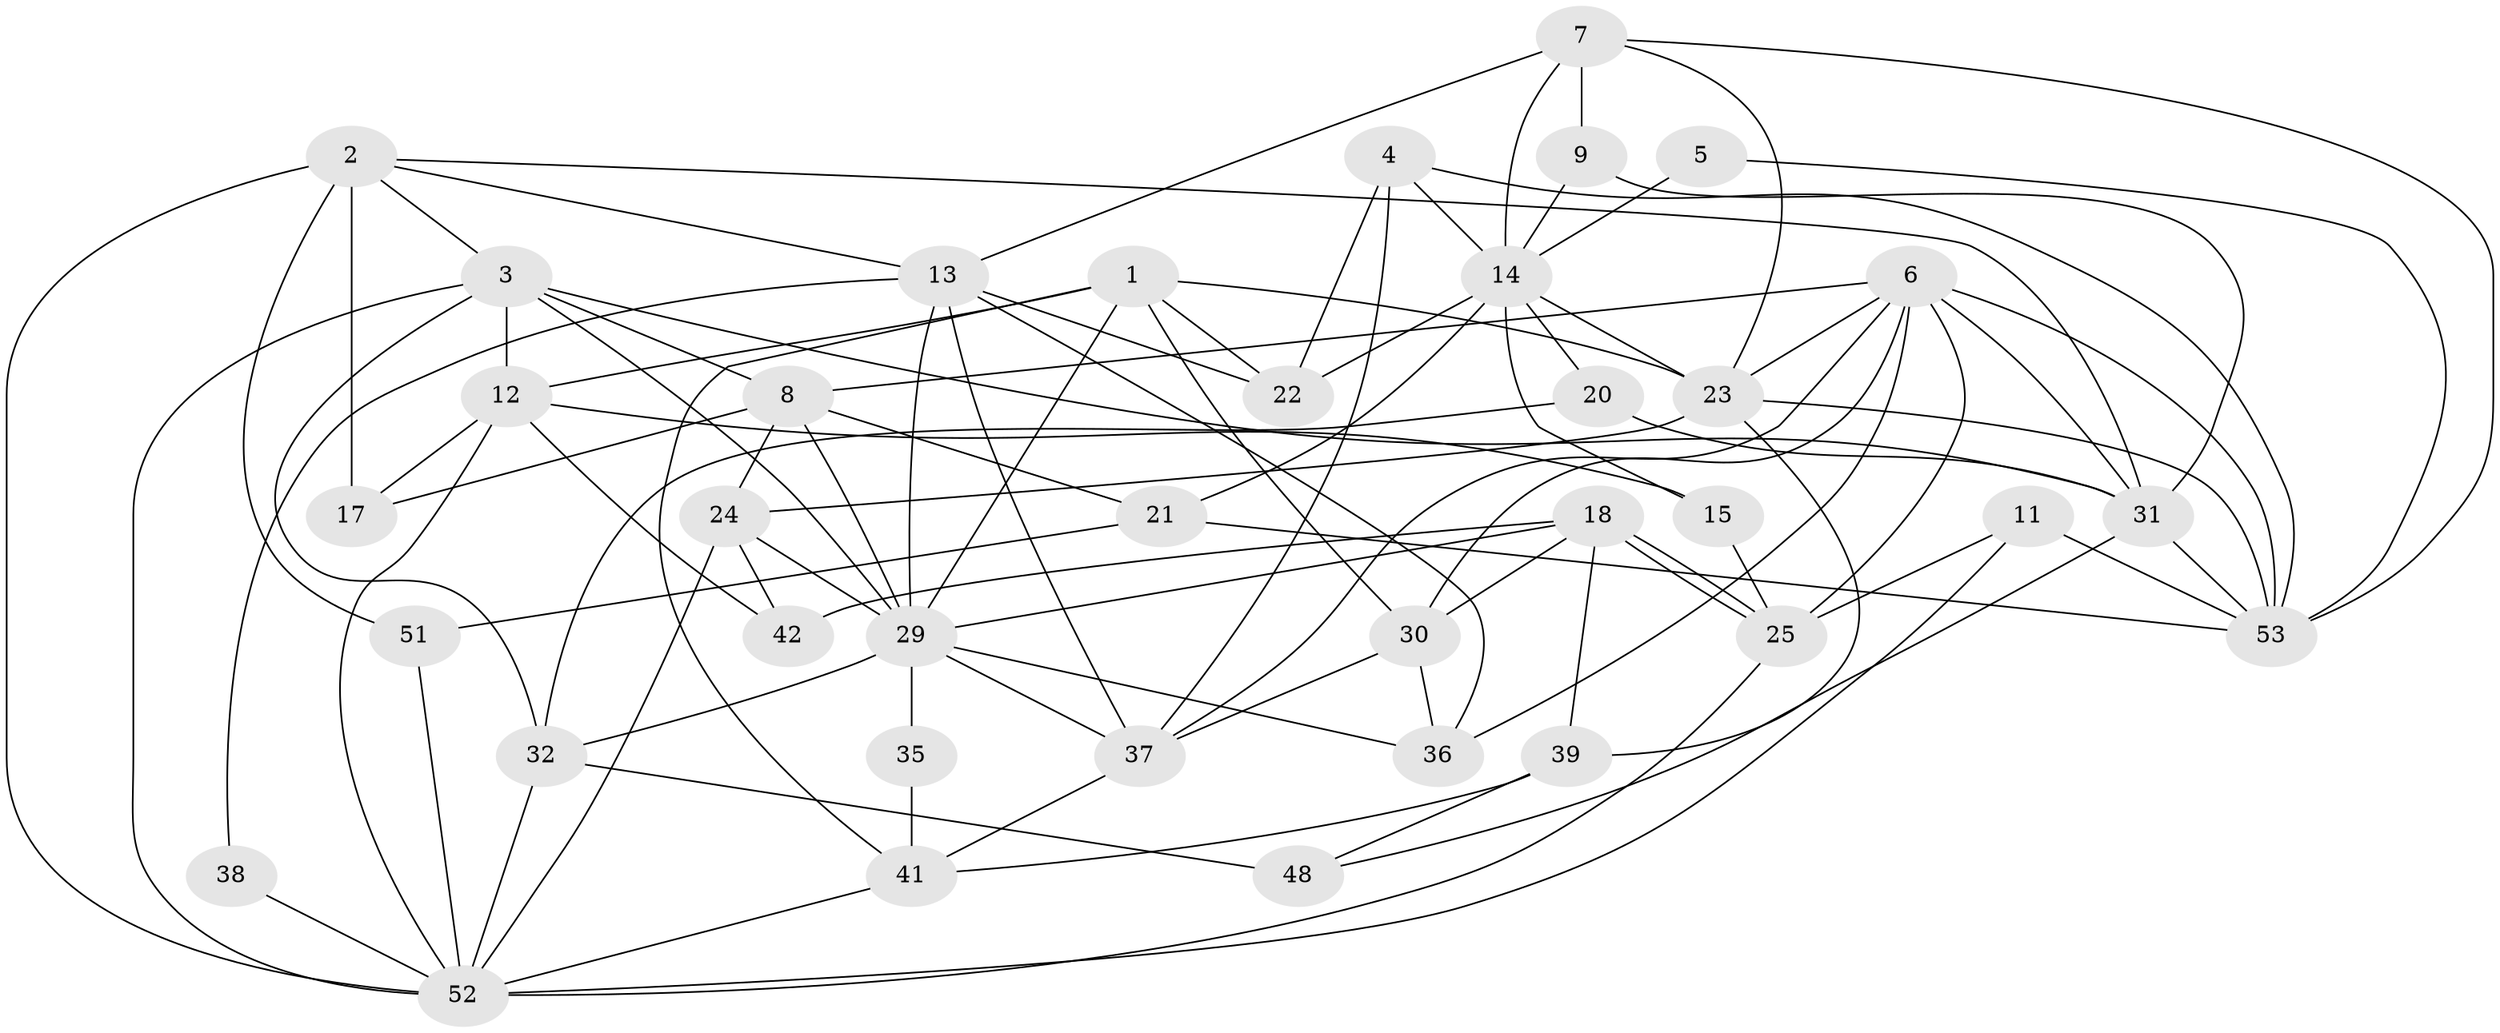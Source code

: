 // Generated by graph-tools (version 1.1) at 2025/52/02/27/25 19:52:01]
// undirected, 37 vertices, 95 edges
graph export_dot {
graph [start="1"]
  node [color=gray90,style=filled];
  1 [super="+28"];
  2 [super="+44"];
  3 [super="+19"];
  4;
  5;
  6 [super="+43"];
  7 [super="+10"];
  8 [super="+59"];
  9;
  11 [super="+46"];
  12 [super="+33"];
  13 [super="+26"];
  14 [super="+16"];
  15 [super="+34"];
  17;
  18 [super="+27"];
  20;
  21;
  22 [super="+55"];
  23 [super="+50"];
  24;
  25;
  29 [super="+40"];
  30 [super="+47"];
  31 [super="+49"];
  32 [super="+54"];
  35;
  36 [super="+56"];
  37 [super="+58"];
  38;
  39 [super="+45"];
  41;
  42 [super="+60"];
  48;
  51;
  52 [super="+61"];
  53 [super="+57"];
  1 -- 12;
  1 -- 22;
  1 -- 23;
  1 -- 41;
  1 -- 29;
  1 -- 30;
  2 -- 52;
  2 -- 17;
  2 -- 3;
  2 -- 51;
  2 -- 31;
  2 -- 13;
  3 -- 52;
  3 -- 8;
  3 -- 12;
  3 -- 31;
  3 -- 32;
  3 -- 29;
  4 -- 22;
  4 -- 14;
  4 -- 53;
  4 -- 37;
  5 -- 14;
  5 -- 53;
  6 -- 23;
  6 -- 37;
  6 -- 36;
  6 -- 8;
  6 -- 25;
  6 -- 30;
  6 -- 31;
  6 -- 53;
  7 -- 9;
  7 -- 53;
  7 -- 13;
  7 -- 14;
  7 -- 23;
  8 -- 24;
  8 -- 17;
  8 -- 21;
  8 -- 29 [weight=2];
  9 -- 31;
  9 -- 14;
  11 -- 25;
  11 -- 52;
  11 -- 53;
  12 -- 17;
  12 -- 52;
  12 -- 42;
  12 -- 15;
  13 -- 37;
  13 -- 38;
  13 -- 22;
  13 -- 29;
  13 -- 36;
  14 -- 21;
  14 -- 15;
  14 -- 20;
  14 -- 23;
  14 -- 22;
  15 -- 25;
  18 -- 25;
  18 -- 25;
  18 -- 42;
  18 -- 29;
  18 -- 39;
  18 -- 30;
  20 -- 32;
  20 -- 31;
  21 -- 51;
  21 -- 53;
  23 -- 53;
  23 -- 24;
  23 -- 39;
  24 -- 29;
  24 -- 42;
  24 -- 52;
  25 -- 52;
  29 -- 32;
  29 -- 35;
  29 -- 37;
  29 -- 36;
  30 -- 36;
  30 -- 37;
  31 -- 48;
  31 -- 53;
  32 -- 52;
  32 -- 48 [weight=2];
  35 -- 41;
  37 -- 41;
  38 -- 52;
  39 -- 48;
  39 -- 41;
  41 -- 52;
  51 -- 52;
}
